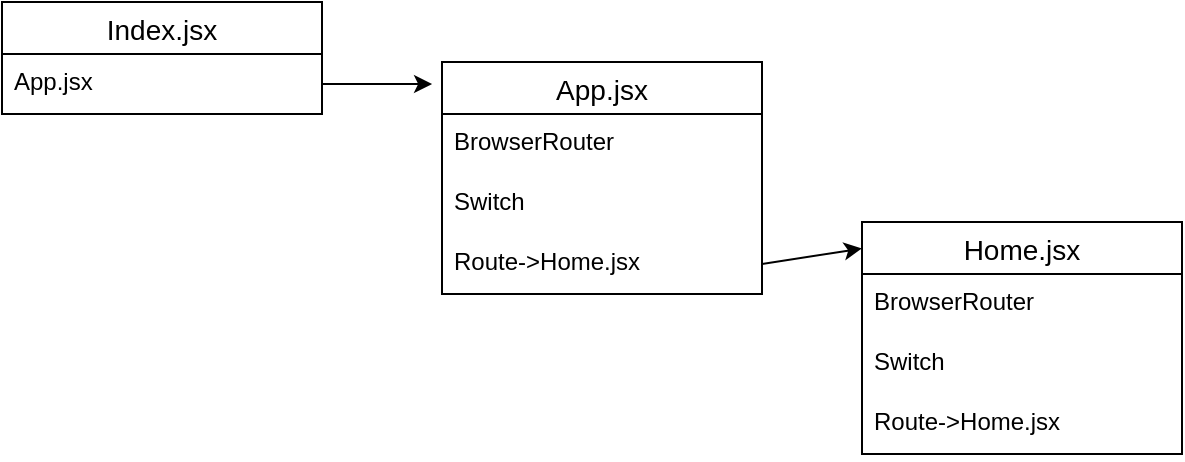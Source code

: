 <mxfile>
    <diagram id="KUDuGcD4GQqluaEvrWmk" name="ページ1">
        <mxGraphModel dx="487" dy="731" grid="1" gridSize="10" guides="1" tooltips="1" connect="1" arrows="1" fold="1" page="1" pageScale="1" pageWidth="827" pageHeight="1169" math="0" shadow="0">
            <root>
                <mxCell id="0"/>
                <mxCell id="1" parent="0"/>
                <mxCell id="2" value="Index.jsx" style="swimlane;fontStyle=0;childLayout=stackLayout;horizontal=1;startSize=26;horizontalStack=0;resizeParent=1;resizeParentMax=0;resizeLast=0;collapsible=1;marginBottom=0;align=center;fontSize=14;" vertex="1" parent="1">
                    <mxGeometry x="160" y="80" width="160" height="56" as="geometry"/>
                </mxCell>
                <mxCell id="3" value="App.jsx&#10;" style="text;strokeColor=none;fillColor=none;spacingLeft=4;spacingRight=4;overflow=hidden;rotatable=0;points=[[0,0.5],[1,0.5]];portConstraint=eastwest;fontSize=12;" vertex="1" parent="2">
                    <mxGeometry y="26" width="160" height="30" as="geometry"/>
                </mxCell>
                <mxCell id="41" value="App.jsx" style="swimlane;fontStyle=0;childLayout=stackLayout;horizontal=1;startSize=26;horizontalStack=0;resizeParent=1;resizeParentMax=0;resizeLast=0;collapsible=1;marginBottom=0;align=center;fontSize=14;" vertex="1" parent="1">
                    <mxGeometry x="380" y="110" width="160" height="116" as="geometry"/>
                </mxCell>
                <mxCell id="42" value="BrowserRouter" style="text;strokeColor=none;fillColor=none;spacingLeft=4;spacingRight=4;overflow=hidden;rotatable=0;points=[[0,0.5],[1,0.5]];portConstraint=eastwest;fontSize=12;" vertex="1" parent="41">
                    <mxGeometry y="26" width="160" height="30" as="geometry"/>
                </mxCell>
                <mxCell id="43" value="Switch" style="text;strokeColor=none;fillColor=none;spacingLeft=4;spacingRight=4;overflow=hidden;rotatable=0;points=[[0,0.5],[1,0.5]];portConstraint=eastwest;fontSize=12;" vertex="1" parent="41">
                    <mxGeometry y="56" width="160" height="30" as="geometry"/>
                </mxCell>
                <mxCell id="44" value="Route-&gt;Home.jsx" style="text;strokeColor=none;fillColor=none;spacingLeft=4;spacingRight=4;overflow=hidden;rotatable=0;points=[[0,0.5],[1,0.5]];portConstraint=eastwest;fontSize=12;" vertex="1" parent="41">
                    <mxGeometry y="86" width="160" height="30" as="geometry"/>
                </mxCell>
                <mxCell id="45" style="edgeStyle=none;html=1;exitX=1;exitY=0.5;exitDx=0;exitDy=0;entryX=-0.031;entryY=0.095;entryDx=0;entryDy=0;entryPerimeter=0;" edge="1" parent="1" source="3" target="41">
                    <mxGeometry relative="1" as="geometry"/>
                </mxCell>
                <mxCell id="46" value="Home.jsx" style="swimlane;fontStyle=0;childLayout=stackLayout;horizontal=1;startSize=26;horizontalStack=0;resizeParent=1;resizeParentMax=0;resizeLast=0;collapsible=1;marginBottom=0;align=center;fontSize=14;" vertex="1" parent="1">
                    <mxGeometry x="590" y="190" width="160" height="116" as="geometry"/>
                </mxCell>
                <mxCell id="47" value="BrowserRouter" style="text;strokeColor=none;fillColor=none;spacingLeft=4;spacingRight=4;overflow=hidden;rotatable=0;points=[[0,0.5],[1,0.5]];portConstraint=eastwest;fontSize=12;" vertex="1" parent="46">
                    <mxGeometry y="26" width="160" height="30" as="geometry"/>
                </mxCell>
                <mxCell id="48" value="Switch" style="text;strokeColor=none;fillColor=none;spacingLeft=4;spacingRight=4;overflow=hidden;rotatable=0;points=[[0,0.5],[1,0.5]];portConstraint=eastwest;fontSize=12;" vertex="1" parent="46">
                    <mxGeometry y="56" width="160" height="30" as="geometry"/>
                </mxCell>
                <mxCell id="49" value="Route-&gt;Home.jsx" style="text;strokeColor=none;fillColor=none;spacingLeft=4;spacingRight=4;overflow=hidden;rotatable=0;points=[[0,0.5],[1,0.5]];portConstraint=eastwest;fontSize=12;" vertex="1" parent="46">
                    <mxGeometry y="86" width="160" height="30" as="geometry"/>
                </mxCell>
                <mxCell id="51" style="edgeStyle=none;html=1;exitX=1;exitY=0.5;exitDx=0;exitDy=0;entryX=0;entryY=0.114;entryDx=0;entryDy=0;entryPerimeter=0;" edge="1" parent="1" source="44" target="46">
                    <mxGeometry relative="1" as="geometry"/>
                </mxCell>
            </root>
        </mxGraphModel>
    </diagram>
</mxfile>